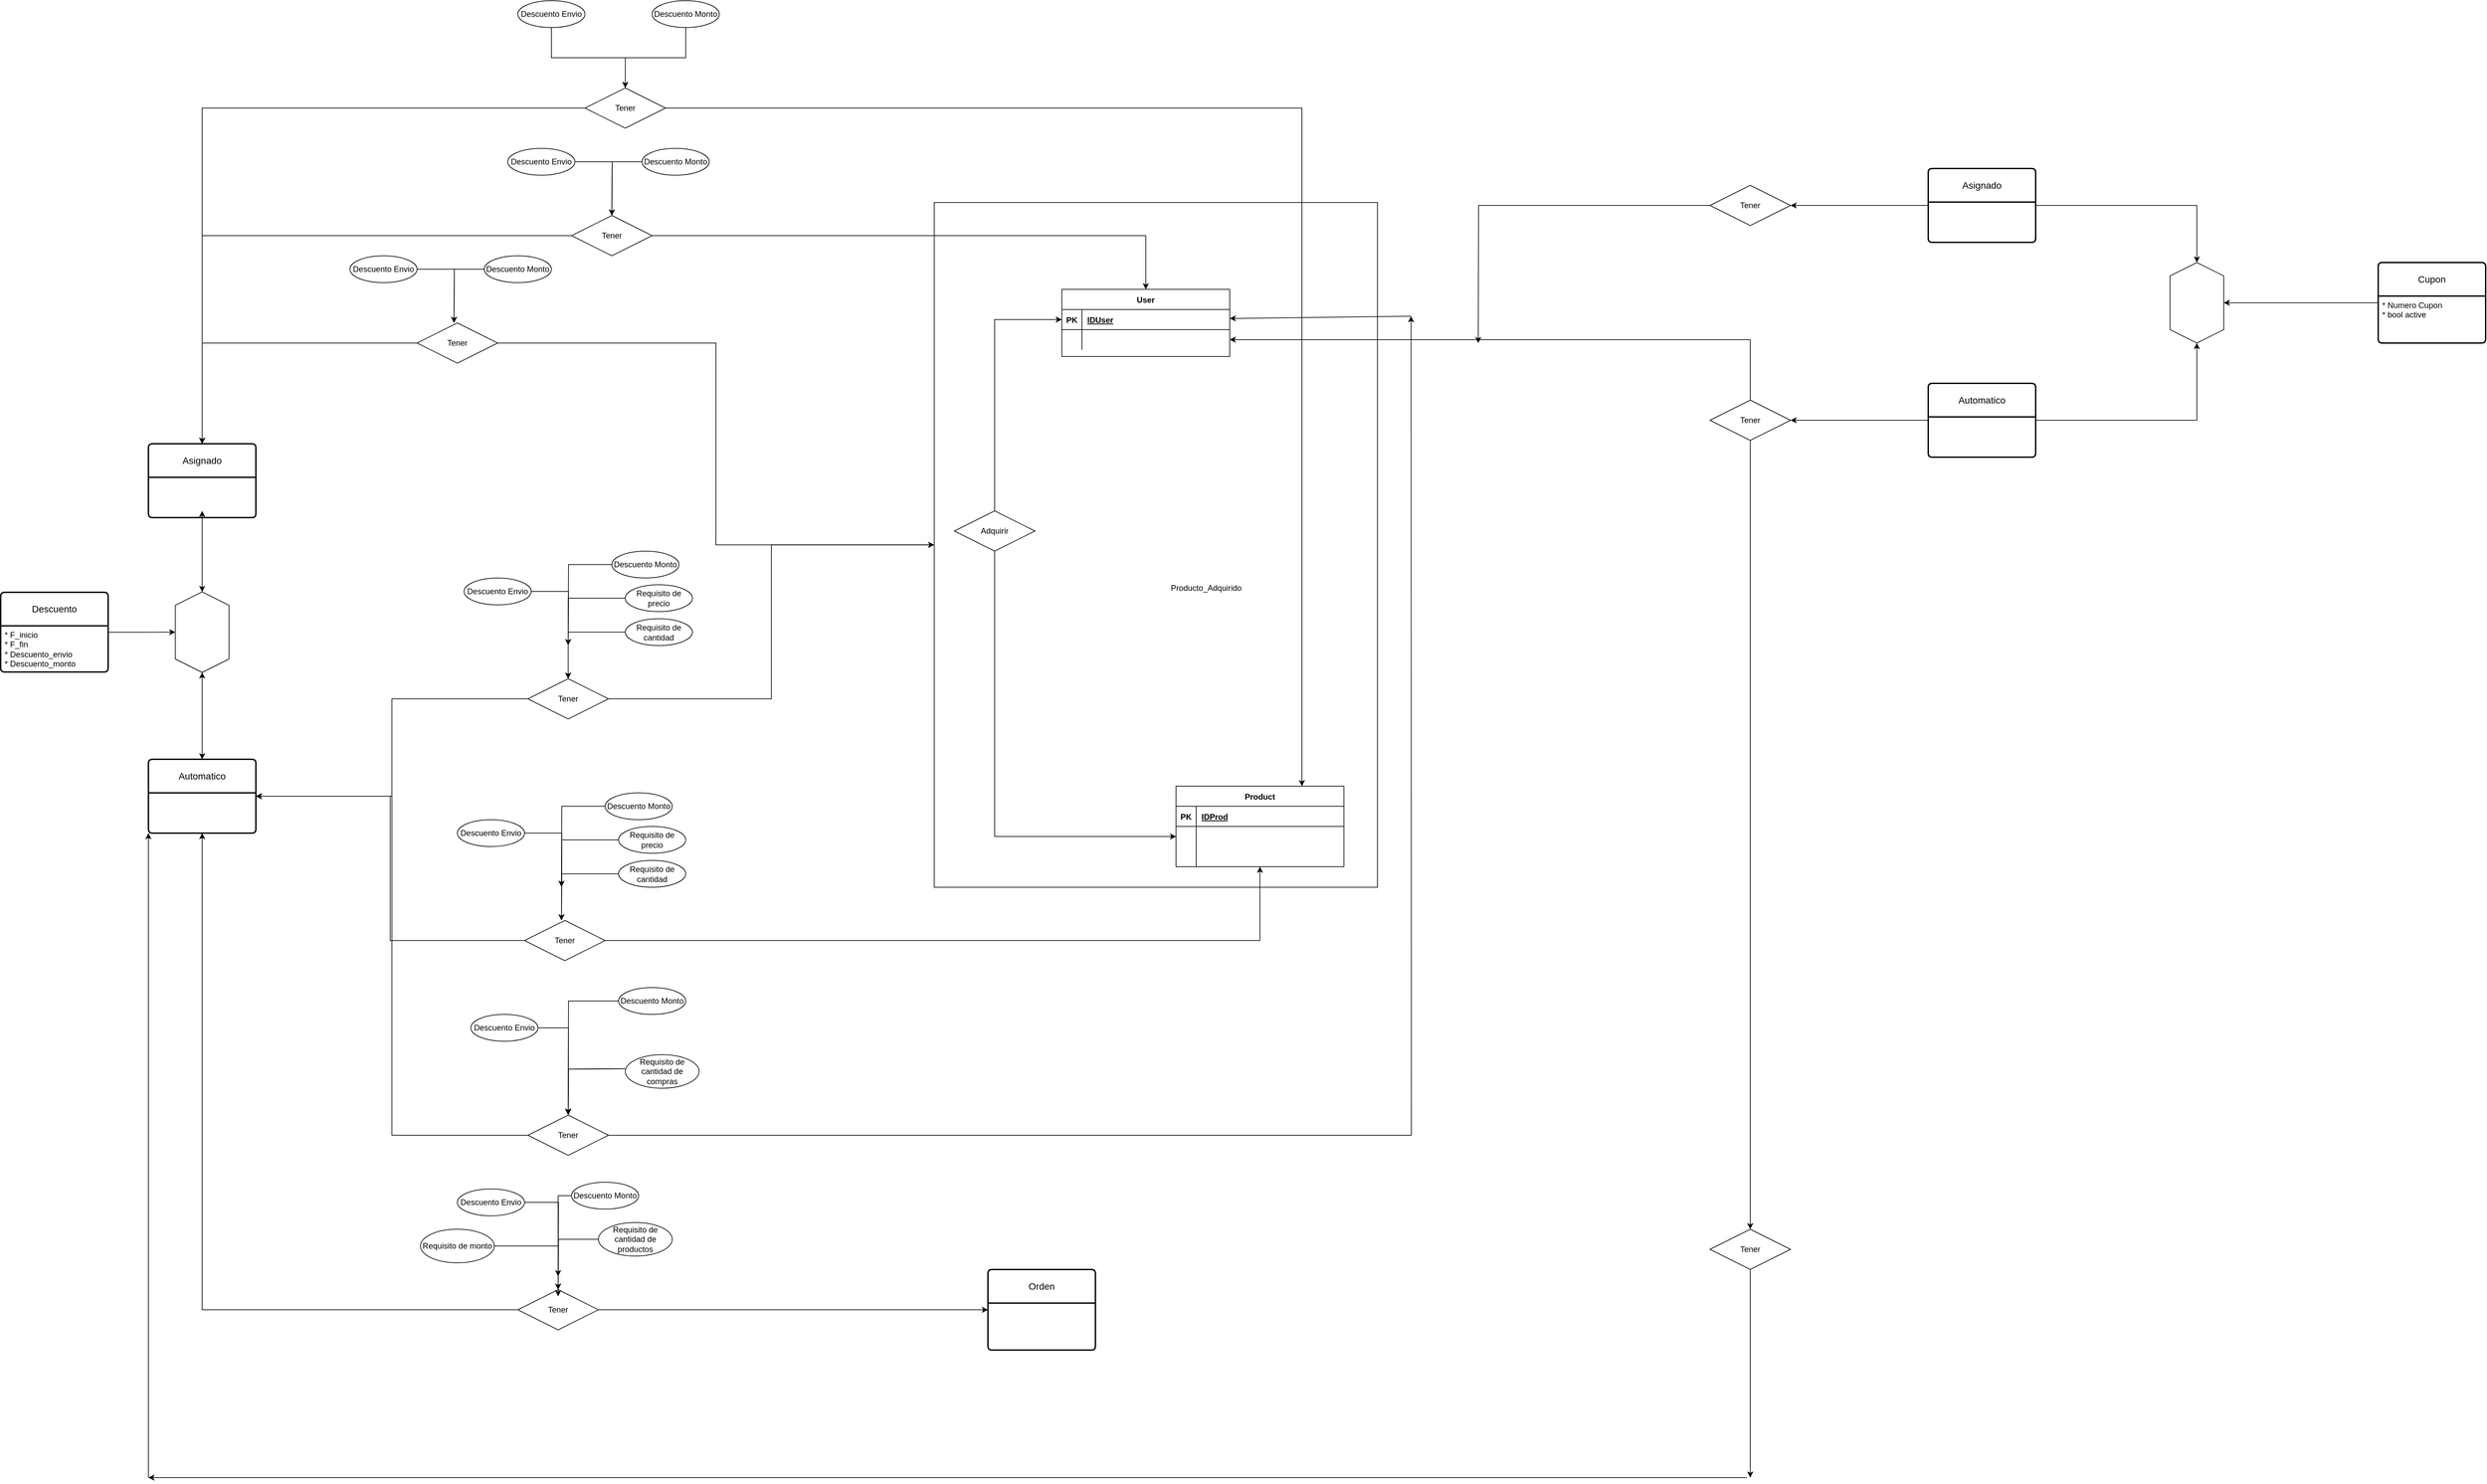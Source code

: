 <mxfile version="24.2.5" type="github">
  <diagram id="R2lEEEUBdFMjLlhIrx00" name="Page-1">
    <mxGraphModel dx="3993" dy="2333" grid="1" gridSize="10" guides="1" tooltips="1" connect="1" arrows="1" fold="1" page="1" pageScale="1" pageWidth="850" pageHeight="1100" math="0" shadow="0" extFonts="Permanent Marker^https://fonts.googleapis.com/css?family=Permanent+Marker">
      <root>
        <mxCell id="0" />
        <mxCell id="1" parent="0" />
        <mxCell id="C-vyLk0tnHw3VtMMgP7b-2" value="Product" style="shape=table;startSize=30;container=1;collapsible=1;childLayout=tableLayout;fixedRows=1;rowLines=0;fontStyle=1;align=center;resizeLast=1;" parent="1" vertex="1">
          <mxGeometry x="420" y="410" width="250" height="120" as="geometry" />
        </mxCell>
        <mxCell id="C-vyLk0tnHw3VtMMgP7b-3" value="" style="shape=partialRectangle;collapsible=0;dropTarget=0;pointerEvents=0;fillColor=none;points=[[0,0.5],[1,0.5]];portConstraint=eastwest;top=0;left=0;right=0;bottom=1;" parent="C-vyLk0tnHw3VtMMgP7b-2" vertex="1">
          <mxGeometry y="30" width="250" height="30" as="geometry" />
        </mxCell>
        <mxCell id="C-vyLk0tnHw3VtMMgP7b-4" value="PK" style="shape=partialRectangle;overflow=hidden;connectable=0;fillColor=none;top=0;left=0;bottom=0;right=0;fontStyle=1;" parent="C-vyLk0tnHw3VtMMgP7b-3" vertex="1">
          <mxGeometry width="30" height="30" as="geometry">
            <mxRectangle width="30" height="30" as="alternateBounds" />
          </mxGeometry>
        </mxCell>
        <mxCell id="C-vyLk0tnHw3VtMMgP7b-5" value="IDProd" style="shape=partialRectangle;overflow=hidden;connectable=0;fillColor=none;top=0;left=0;bottom=0;right=0;align=left;spacingLeft=6;fontStyle=5;" parent="C-vyLk0tnHw3VtMMgP7b-3" vertex="1">
          <mxGeometry x="30" width="220" height="30" as="geometry">
            <mxRectangle width="220" height="30" as="alternateBounds" />
          </mxGeometry>
        </mxCell>
        <mxCell id="C-vyLk0tnHw3VtMMgP7b-6" value="" style="shape=partialRectangle;collapsible=0;dropTarget=0;pointerEvents=0;fillColor=none;points=[[0,0.5],[1,0.5]];portConstraint=eastwest;top=0;left=0;right=0;bottom=0;" parent="C-vyLk0tnHw3VtMMgP7b-2" vertex="1">
          <mxGeometry y="60" width="250" height="30" as="geometry" />
        </mxCell>
        <mxCell id="C-vyLk0tnHw3VtMMgP7b-7" value="" style="shape=partialRectangle;overflow=hidden;connectable=0;fillColor=none;top=0;left=0;bottom=0;right=0;" parent="C-vyLk0tnHw3VtMMgP7b-6" vertex="1">
          <mxGeometry width="30" height="30" as="geometry">
            <mxRectangle width="30" height="30" as="alternateBounds" />
          </mxGeometry>
        </mxCell>
        <mxCell id="C-vyLk0tnHw3VtMMgP7b-8" value="" style="shape=partialRectangle;overflow=hidden;connectable=0;fillColor=none;top=0;left=0;bottom=0;right=0;align=left;spacingLeft=6;" parent="C-vyLk0tnHw3VtMMgP7b-6" vertex="1">
          <mxGeometry x="30" width="220" height="30" as="geometry">
            <mxRectangle width="220" height="30" as="alternateBounds" />
          </mxGeometry>
        </mxCell>
        <mxCell id="C-vyLk0tnHw3VtMMgP7b-9" value="" style="shape=partialRectangle;collapsible=0;dropTarget=0;pointerEvents=0;fillColor=none;points=[[0,0.5],[1,0.5]];portConstraint=eastwest;top=0;left=0;right=0;bottom=0;" parent="C-vyLk0tnHw3VtMMgP7b-2" vertex="1">
          <mxGeometry y="90" width="250" height="30" as="geometry" />
        </mxCell>
        <mxCell id="C-vyLk0tnHw3VtMMgP7b-10" value="" style="shape=partialRectangle;overflow=hidden;connectable=0;fillColor=none;top=0;left=0;bottom=0;right=0;" parent="C-vyLk0tnHw3VtMMgP7b-9" vertex="1">
          <mxGeometry width="30" height="30" as="geometry">
            <mxRectangle width="30" height="30" as="alternateBounds" />
          </mxGeometry>
        </mxCell>
        <mxCell id="C-vyLk0tnHw3VtMMgP7b-11" value="" style="shape=partialRectangle;overflow=hidden;connectable=0;fillColor=none;top=0;left=0;bottom=0;right=0;align=left;spacingLeft=6;" parent="C-vyLk0tnHw3VtMMgP7b-9" vertex="1">
          <mxGeometry x="30" width="220" height="30" as="geometry">
            <mxRectangle width="220" height="30" as="alternateBounds" />
          </mxGeometry>
        </mxCell>
        <mxCell id="C-vyLk0tnHw3VtMMgP7b-23" value="User" style="shape=table;startSize=30;container=1;collapsible=1;childLayout=tableLayout;fixedRows=1;rowLines=0;fontStyle=1;align=center;resizeLast=1;" parent="1" vertex="1">
          <mxGeometry x="250" y="-330" width="250" height="100" as="geometry" />
        </mxCell>
        <mxCell id="C-vyLk0tnHw3VtMMgP7b-24" value="" style="shape=partialRectangle;collapsible=0;dropTarget=0;pointerEvents=0;fillColor=none;points=[[0,0.5],[1,0.5]];portConstraint=eastwest;top=0;left=0;right=0;bottom=1;" parent="C-vyLk0tnHw3VtMMgP7b-23" vertex="1">
          <mxGeometry y="30" width="250" height="30" as="geometry" />
        </mxCell>
        <mxCell id="C-vyLk0tnHw3VtMMgP7b-25" value="PK" style="shape=partialRectangle;overflow=hidden;connectable=0;fillColor=none;top=0;left=0;bottom=0;right=0;fontStyle=1;" parent="C-vyLk0tnHw3VtMMgP7b-24" vertex="1">
          <mxGeometry width="30" height="30" as="geometry">
            <mxRectangle width="30" height="30" as="alternateBounds" />
          </mxGeometry>
        </mxCell>
        <mxCell id="C-vyLk0tnHw3VtMMgP7b-26" value="IDUser" style="shape=partialRectangle;overflow=hidden;connectable=0;fillColor=none;top=0;left=0;bottom=0;right=0;align=left;spacingLeft=6;fontStyle=5;" parent="C-vyLk0tnHw3VtMMgP7b-24" vertex="1">
          <mxGeometry x="30" width="220" height="30" as="geometry">
            <mxRectangle width="220" height="30" as="alternateBounds" />
          </mxGeometry>
        </mxCell>
        <mxCell id="C-vyLk0tnHw3VtMMgP7b-27" value="" style="shape=partialRectangle;collapsible=0;dropTarget=0;pointerEvents=0;fillColor=none;points=[[0,0.5],[1,0.5]];portConstraint=eastwest;top=0;left=0;right=0;bottom=0;" parent="C-vyLk0tnHw3VtMMgP7b-23" vertex="1">
          <mxGeometry y="60" width="250" height="30" as="geometry" />
        </mxCell>
        <mxCell id="C-vyLk0tnHw3VtMMgP7b-28" value="" style="shape=partialRectangle;overflow=hidden;connectable=0;fillColor=none;top=0;left=0;bottom=0;right=0;" parent="C-vyLk0tnHw3VtMMgP7b-27" vertex="1">
          <mxGeometry width="30" height="30" as="geometry">
            <mxRectangle width="30" height="30" as="alternateBounds" />
          </mxGeometry>
        </mxCell>
        <mxCell id="C-vyLk0tnHw3VtMMgP7b-29" value="" style="shape=partialRectangle;overflow=hidden;connectable=0;fillColor=none;top=0;left=0;bottom=0;right=0;align=left;spacingLeft=6;" parent="C-vyLk0tnHw3VtMMgP7b-27" vertex="1">
          <mxGeometry x="30" width="220" height="30" as="geometry">
            <mxRectangle width="220" height="30" as="alternateBounds" />
          </mxGeometry>
        </mxCell>
        <mxCell id="joyKX0jnolx2iXbsey3s-9" style="edgeStyle=orthogonalEdgeStyle;rounded=0;orthogonalLoop=1;jettySize=auto;html=1;" edge="1" parent="1" source="joyKX0jnolx2iXbsey3s-1" target="C-vyLk0tnHw3VtMMgP7b-24">
          <mxGeometry relative="1" as="geometry" />
        </mxCell>
        <mxCell id="joyKX0jnolx2iXbsey3s-44" style="edgeStyle=orthogonalEdgeStyle;rounded=0;orthogonalLoop=1;jettySize=auto;html=1;" edge="1" parent="1" source="joyKX0jnolx2iXbsey3s-1" target="C-vyLk0tnHw3VtMMgP7b-6">
          <mxGeometry relative="1" as="geometry" />
        </mxCell>
        <mxCell id="joyKX0jnolx2iXbsey3s-1" value="Adquirir" style="shape=rhombus;perimeter=rhombusPerimeter;whiteSpace=wrap;html=1;align=center;" vertex="1" parent="1">
          <mxGeometry x="90" width="120" height="60" as="geometry" />
        </mxCell>
        <mxCell id="joyKX0jnolx2iXbsey3s-7" value="Producto_Adquirido" style="text;html=1;align=center;verticalAlign=middle;whiteSpace=wrap;rounded=0;" vertex="1" parent="1">
          <mxGeometry x="410" y="100" width="110" height="30" as="geometry" />
        </mxCell>
        <mxCell id="joyKX0jnolx2iXbsey3s-6" value="" style="rounded=0;whiteSpace=wrap;html=1;fillColor=none;" vertex="1" parent="1">
          <mxGeometry x="60" y="-459.37" width="660" height="1020" as="geometry" />
        </mxCell>
        <mxCell id="joyKX0jnolx2iXbsey3s-32" style="edgeStyle=orthogonalEdgeStyle;rounded=0;orthogonalLoop=1;jettySize=auto;html=1;" edge="1" parent="1" source="joyKX0jnolx2iXbsey3s-23" target="joyKX0jnolx2iXbsey3s-31">
          <mxGeometry relative="1" as="geometry" />
        </mxCell>
        <mxCell id="joyKX0jnolx2iXbsey3s-23" value="Descuento" style="swimlane;childLayout=stackLayout;horizontal=1;startSize=50;horizontalStack=0;rounded=1;fontSize=14;fontStyle=0;strokeWidth=2;resizeParent=0;resizeLast=1;shadow=0;dashed=0;align=center;arcSize=4;whiteSpace=wrap;html=1;" vertex="1" parent="1">
          <mxGeometry x="-1330" y="121.25" width="160" height="118.75" as="geometry" />
        </mxCell>
        <mxCell id="joyKX0jnolx2iXbsey3s-24" value="* F_inicio&lt;div&gt;* F_fin&lt;/div&gt;&lt;div&gt;&lt;div&gt;* Descuento_envio&lt;/div&gt;&lt;div&gt;* Descuento_monto&lt;/div&gt;&lt;/div&gt;" style="align=left;strokeColor=none;fillColor=none;spacingLeft=4;fontSize=12;verticalAlign=top;resizable=0;rotatable=0;part=1;html=1;" vertex="1" parent="joyKX0jnolx2iXbsey3s-23">
          <mxGeometry y="50" width="160" height="68.75" as="geometry" />
        </mxCell>
        <mxCell id="joyKX0jnolx2iXbsey3s-37" style="edgeStyle=orthogonalEdgeStyle;rounded=0;orthogonalLoop=1;jettySize=auto;html=1;" edge="1" parent="1" source="joyKX0jnolx2iXbsey3s-25" target="joyKX0jnolx2iXbsey3s-31">
          <mxGeometry relative="1" as="geometry" />
        </mxCell>
        <mxCell id="joyKX0jnolx2iXbsey3s-25" value="Asignado" style="swimlane;childLayout=stackLayout;horizontal=1;startSize=50;horizontalStack=0;rounded=1;fontSize=14;fontStyle=0;strokeWidth=2;resizeParent=0;resizeLast=1;shadow=0;dashed=0;align=center;arcSize=4;whiteSpace=wrap;html=1;" vertex="1" parent="1">
          <mxGeometry x="-1110" y="-100" width="160" height="110" as="geometry" />
        </mxCell>
        <mxCell id="joyKX0jnolx2iXbsey3s-36" style="edgeStyle=orthogonalEdgeStyle;rounded=0;orthogonalLoop=1;jettySize=auto;html=1;" edge="1" parent="1" source="joyKX0jnolx2iXbsey3s-27" target="joyKX0jnolx2iXbsey3s-31">
          <mxGeometry relative="1" as="geometry" />
        </mxCell>
        <mxCell id="joyKX0jnolx2iXbsey3s-27" value="Automatico" style="swimlane;childLayout=stackLayout;horizontal=1;startSize=50;horizontalStack=0;rounded=1;fontSize=14;fontStyle=0;strokeWidth=2;resizeParent=0;resizeLast=1;shadow=0;dashed=0;align=center;arcSize=4;whiteSpace=wrap;html=1;" vertex="1" parent="1">
          <mxGeometry x="-1110" y="370" width="160" height="110" as="geometry" />
        </mxCell>
        <mxCell id="joyKX0jnolx2iXbsey3s-35" style="edgeStyle=orthogonalEdgeStyle;rounded=0;orthogonalLoop=1;jettySize=auto;html=1;" edge="1" parent="1" source="joyKX0jnolx2iXbsey3s-31">
          <mxGeometry relative="1" as="geometry">
            <mxPoint x="-1030" y="370" as="targetPoint" />
          </mxGeometry>
        </mxCell>
        <mxCell id="joyKX0jnolx2iXbsey3s-38" style="edgeStyle=orthogonalEdgeStyle;rounded=0;orthogonalLoop=1;jettySize=auto;html=1;" edge="1" parent="1" source="joyKX0jnolx2iXbsey3s-31">
          <mxGeometry relative="1" as="geometry">
            <mxPoint x="-1030.0" as="targetPoint" />
          </mxGeometry>
        </mxCell>
        <mxCell id="joyKX0jnolx2iXbsey3s-31" value="" style="shape=hexagon;perimeter=hexagonPerimeter2;whiteSpace=wrap;html=1;fixedSize=1;rotation=-90;" vertex="1" parent="1">
          <mxGeometry x="-1090" y="140.63" width="120" height="80" as="geometry" />
        </mxCell>
        <mxCell id="joyKX0jnolx2iXbsey3s-48" style="edgeStyle=orthogonalEdgeStyle;rounded=0;orthogonalLoop=1;jettySize=auto;html=1;" edge="1" parent="1" source="joyKX0jnolx2iXbsey3s-42" target="joyKX0jnolx2iXbsey3s-6">
          <mxGeometry relative="1" as="geometry" />
        </mxCell>
        <mxCell id="joyKX0jnolx2iXbsey3s-49" style="edgeStyle=orthogonalEdgeStyle;rounded=0;orthogonalLoop=1;jettySize=auto;html=1;" edge="1" parent="1" source="joyKX0jnolx2iXbsey3s-42" target="joyKX0jnolx2iXbsey3s-25">
          <mxGeometry relative="1" as="geometry" />
        </mxCell>
        <mxCell id="joyKX0jnolx2iXbsey3s-42" value="Tener" style="shape=rhombus;perimeter=rhombusPerimeter;whiteSpace=wrap;html=1;align=center;" vertex="1" parent="1">
          <mxGeometry x="-710" y="-280" width="120" height="60" as="geometry" />
        </mxCell>
        <mxCell id="joyKX0jnolx2iXbsey3s-51" style="edgeStyle=orthogonalEdgeStyle;rounded=0;orthogonalLoop=1;jettySize=auto;html=1;entryX=0.5;entryY=0;entryDx=0;entryDy=0;" edge="1" parent="1" source="joyKX0jnolx2iXbsey3s-50" target="C-vyLk0tnHw3VtMMgP7b-23">
          <mxGeometry relative="1" as="geometry" />
        </mxCell>
        <mxCell id="joyKX0jnolx2iXbsey3s-52" style="edgeStyle=orthogonalEdgeStyle;rounded=0;orthogonalLoop=1;jettySize=auto;html=1;" edge="1" parent="1" source="joyKX0jnolx2iXbsey3s-50" target="joyKX0jnolx2iXbsey3s-25">
          <mxGeometry relative="1" as="geometry" />
        </mxCell>
        <mxCell id="joyKX0jnolx2iXbsey3s-50" value="Tener" style="shape=rhombus;perimeter=rhombusPerimeter;whiteSpace=wrap;html=1;align=center;" vertex="1" parent="1">
          <mxGeometry x="-480" y="-440" width="120" height="60" as="geometry" />
        </mxCell>
        <mxCell id="joyKX0jnolx2iXbsey3s-54" style="edgeStyle=orthogonalEdgeStyle;rounded=0;orthogonalLoop=1;jettySize=auto;html=1;entryX=0.75;entryY=0;entryDx=0;entryDy=0;" edge="1" parent="1" source="joyKX0jnolx2iXbsey3s-53" target="C-vyLk0tnHw3VtMMgP7b-2">
          <mxGeometry relative="1" as="geometry">
            <mxPoint x="730" y="330" as="targetPoint" />
          </mxGeometry>
        </mxCell>
        <mxCell id="joyKX0jnolx2iXbsey3s-55" style="edgeStyle=orthogonalEdgeStyle;rounded=0;orthogonalLoop=1;jettySize=auto;html=1;" edge="1" parent="1" source="joyKX0jnolx2iXbsey3s-53" target="joyKX0jnolx2iXbsey3s-25">
          <mxGeometry relative="1" as="geometry" />
        </mxCell>
        <mxCell id="joyKX0jnolx2iXbsey3s-53" value="Tener" style="shape=rhombus;perimeter=rhombusPerimeter;whiteSpace=wrap;html=1;align=center;" vertex="1" parent="1">
          <mxGeometry x="-460" y="-630" width="120" height="60" as="geometry" />
        </mxCell>
        <mxCell id="joyKX0jnolx2iXbsey3s-63" style="edgeStyle=orthogonalEdgeStyle;rounded=0;orthogonalLoop=1;jettySize=auto;html=1;entryX=1;entryY=0.5;entryDx=0;entryDy=0;" edge="1" parent="1" source="joyKX0jnolx2iXbsey3s-56" target="joyKX0jnolx2iXbsey3s-27">
          <mxGeometry relative="1" as="geometry" />
        </mxCell>
        <mxCell id="joyKX0jnolx2iXbsey3s-65" style="edgeStyle=orthogonalEdgeStyle;rounded=0;orthogonalLoop=1;jettySize=auto;html=1;" edge="1" parent="1" source="joyKX0jnolx2iXbsey3s-56">
          <mxGeometry relative="1" as="geometry">
            <mxPoint x="770" y="-290" as="targetPoint" />
          </mxGeometry>
        </mxCell>
        <mxCell id="joyKX0jnolx2iXbsey3s-56" value="Tener" style="shape=rhombus;perimeter=rhombusPerimeter;whiteSpace=wrap;html=1;align=center;" vertex="1" parent="1">
          <mxGeometry x="-545" y="900" width="120" height="60" as="geometry" />
        </mxCell>
        <mxCell id="joyKX0jnolx2iXbsey3s-61" style="edgeStyle=orthogonalEdgeStyle;rounded=0;orthogonalLoop=1;jettySize=auto;html=1;entryX=1;entryY=0.5;entryDx=0;entryDy=0;" edge="1" parent="1" source="joyKX0jnolx2iXbsey3s-57" target="joyKX0jnolx2iXbsey3s-27">
          <mxGeometry relative="1" as="geometry" />
        </mxCell>
        <mxCell id="joyKX0jnolx2iXbsey3s-64" style="edgeStyle=orthogonalEdgeStyle;rounded=0;orthogonalLoop=1;jettySize=auto;html=1;" edge="1" parent="1" source="joyKX0jnolx2iXbsey3s-57" target="C-vyLk0tnHw3VtMMgP7b-2">
          <mxGeometry relative="1" as="geometry" />
        </mxCell>
        <mxCell id="joyKX0jnolx2iXbsey3s-57" value="Tener" style="shape=rhombus;perimeter=rhombusPerimeter;whiteSpace=wrap;html=1;align=center;" vertex="1" parent="1">
          <mxGeometry x="-550" y="610" width="120" height="60" as="geometry" />
        </mxCell>
        <mxCell id="joyKX0jnolx2iXbsey3s-59" style="edgeStyle=orthogonalEdgeStyle;rounded=0;orthogonalLoop=1;jettySize=auto;html=1;" edge="1" parent="1" source="joyKX0jnolx2iXbsey3s-58" target="joyKX0jnolx2iXbsey3s-6">
          <mxGeometry relative="1" as="geometry" />
        </mxCell>
        <mxCell id="joyKX0jnolx2iXbsey3s-60" style="edgeStyle=orthogonalEdgeStyle;rounded=0;orthogonalLoop=1;jettySize=auto;html=1;entryX=1;entryY=0.5;entryDx=0;entryDy=0;" edge="1" parent="1" source="joyKX0jnolx2iXbsey3s-58" target="joyKX0jnolx2iXbsey3s-27">
          <mxGeometry relative="1" as="geometry" />
        </mxCell>
        <mxCell id="joyKX0jnolx2iXbsey3s-58" value="Tener" style="shape=rhombus;perimeter=rhombusPerimeter;whiteSpace=wrap;html=1;align=center;" vertex="1" parent="1">
          <mxGeometry x="-545" y="250" width="120" height="60" as="geometry" />
        </mxCell>
        <mxCell id="joyKX0jnolx2iXbsey3s-66" value="" style="endArrow=classic;html=1;rounded=0;" edge="1" parent="1" target="C-vyLk0tnHw3VtMMgP7b-24">
          <mxGeometry width="50" height="50" relative="1" as="geometry">
            <mxPoint x="770" y="-290" as="sourcePoint" />
            <mxPoint x="-10" y="190" as="targetPoint" />
          </mxGeometry>
        </mxCell>
        <mxCell id="joyKX0jnolx2iXbsey3s-67" value="Orden" style="swimlane;childLayout=stackLayout;horizontal=1;startSize=50;horizontalStack=0;rounded=1;fontSize=14;fontStyle=0;strokeWidth=2;resizeParent=0;resizeLast=1;shadow=0;dashed=0;align=center;arcSize=4;whiteSpace=wrap;html=1;" vertex="1" parent="1">
          <mxGeometry x="140" y="1130" width="160" height="120" as="geometry" />
        </mxCell>
        <mxCell id="joyKX0jnolx2iXbsey3s-82" style="edgeStyle=orthogonalEdgeStyle;rounded=0;orthogonalLoop=1;jettySize=auto;html=1;" edge="1" parent="1" source="joyKX0jnolx2iXbsey3s-79" target="joyKX0jnolx2iXbsey3s-67">
          <mxGeometry relative="1" as="geometry" />
        </mxCell>
        <mxCell id="joyKX0jnolx2iXbsey3s-83" style="edgeStyle=orthogonalEdgeStyle;rounded=0;orthogonalLoop=1;jettySize=auto;html=1;entryX=0.5;entryY=1;entryDx=0;entryDy=0;" edge="1" parent="1" source="joyKX0jnolx2iXbsey3s-79" target="joyKX0jnolx2iXbsey3s-27">
          <mxGeometry relative="1" as="geometry" />
        </mxCell>
        <mxCell id="joyKX0jnolx2iXbsey3s-79" value="Tener" style="shape=rhombus;perimeter=rhombusPerimeter;whiteSpace=wrap;html=1;align=center;" vertex="1" parent="1">
          <mxGeometry x="-560" y="1160" width="120" height="60" as="geometry" />
        </mxCell>
        <mxCell id="joyKX0jnolx2iXbsey3s-88" style="edgeStyle=orthogonalEdgeStyle;rounded=0;orthogonalLoop=1;jettySize=auto;html=1;entryX=0.5;entryY=0;entryDx=0;entryDy=0;" edge="1" parent="1" source="joyKX0jnolx2iXbsey3s-84" target="joyKX0jnolx2iXbsey3s-53">
          <mxGeometry relative="1" as="geometry" />
        </mxCell>
        <mxCell id="joyKX0jnolx2iXbsey3s-84" value="Descuento Envio" style="ellipse;whiteSpace=wrap;html=1;align=center;" vertex="1" parent="1">
          <mxGeometry x="-560" y="-760" width="100" height="40" as="geometry" />
        </mxCell>
        <mxCell id="joyKX0jnolx2iXbsey3s-86" style="edgeStyle=orthogonalEdgeStyle;rounded=0;orthogonalLoop=1;jettySize=auto;html=1;" edge="1" parent="1" source="joyKX0jnolx2iXbsey3s-85" target="joyKX0jnolx2iXbsey3s-53">
          <mxGeometry relative="1" as="geometry" />
        </mxCell>
        <mxCell id="joyKX0jnolx2iXbsey3s-85" value="Descuento Monto" style="ellipse;whiteSpace=wrap;html=1;align=center;" vertex="1" parent="1">
          <mxGeometry x="-360" y="-760" width="100" height="40" as="geometry" />
        </mxCell>
        <mxCell id="joyKX0jnolx2iXbsey3s-89" style="edgeStyle=orthogonalEdgeStyle;rounded=0;orthogonalLoop=1;jettySize=auto;html=1;entryX=0.5;entryY=0;entryDx=0;entryDy=0;" edge="1" parent="1" source="joyKX0jnolx2iXbsey3s-90">
          <mxGeometry relative="1" as="geometry">
            <mxPoint x="-420" y="-440" as="targetPoint" />
          </mxGeometry>
        </mxCell>
        <mxCell id="joyKX0jnolx2iXbsey3s-90" value="Descuento Envio" style="ellipse;whiteSpace=wrap;html=1;align=center;" vertex="1" parent="1">
          <mxGeometry x="-575" y="-540" width="100" height="40" as="geometry" />
        </mxCell>
        <mxCell id="joyKX0jnolx2iXbsey3s-91" style="edgeStyle=orthogonalEdgeStyle;rounded=0;orthogonalLoop=1;jettySize=auto;html=1;" edge="1" parent="1" source="joyKX0jnolx2iXbsey3s-92">
          <mxGeometry relative="1" as="geometry">
            <mxPoint x="-420" y="-440" as="targetPoint" />
          </mxGeometry>
        </mxCell>
        <mxCell id="joyKX0jnolx2iXbsey3s-92" value="Descuento Monto" style="ellipse;whiteSpace=wrap;html=1;align=center;" vertex="1" parent="1">
          <mxGeometry x="-375" y="-540" width="100" height="40" as="geometry" />
        </mxCell>
        <mxCell id="joyKX0jnolx2iXbsey3s-93" style="edgeStyle=orthogonalEdgeStyle;rounded=0;orthogonalLoop=1;jettySize=auto;html=1;entryX=0.5;entryY=0;entryDx=0;entryDy=0;" edge="1" parent="1" source="joyKX0jnolx2iXbsey3s-94">
          <mxGeometry relative="1" as="geometry">
            <mxPoint x="-655" y="-280" as="targetPoint" />
          </mxGeometry>
        </mxCell>
        <mxCell id="joyKX0jnolx2iXbsey3s-94" value="Descuento Envio" style="ellipse;whiteSpace=wrap;html=1;align=center;" vertex="1" parent="1">
          <mxGeometry x="-810" y="-380" width="100" height="40" as="geometry" />
        </mxCell>
        <mxCell id="joyKX0jnolx2iXbsey3s-95" style="edgeStyle=orthogonalEdgeStyle;rounded=0;orthogonalLoop=1;jettySize=auto;html=1;" edge="1" parent="1" source="joyKX0jnolx2iXbsey3s-96">
          <mxGeometry relative="1" as="geometry">
            <mxPoint x="-655" y="-280" as="targetPoint" />
          </mxGeometry>
        </mxCell>
        <mxCell id="joyKX0jnolx2iXbsey3s-96" value="Descuento Monto" style="ellipse;whiteSpace=wrap;html=1;align=center;" vertex="1" parent="1">
          <mxGeometry x="-610" y="-380" width="100" height="40" as="geometry" />
        </mxCell>
        <mxCell id="joyKX0jnolx2iXbsey3s-97" style="edgeStyle=orthogonalEdgeStyle;rounded=0;orthogonalLoop=1;jettySize=auto;html=1;entryX=0.5;entryY=0;entryDx=0;entryDy=0;" edge="1" parent="1" source="joyKX0jnolx2iXbsey3s-98">
          <mxGeometry relative="1" as="geometry">
            <mxPoint x="-485" y="200" as="targetPoint" />
          </mxGeometry>
        </mxCell>
        <mxCell id="joyKX0jnolx2iXbsey3s-98" value="Descuento Envio" style="ellipse;whiteSpace=wrap;html=1;align=center;" vertex="1" parent="1">
          <mxGeometry x="-640" y="100" width="100" height="40" as="geometry" />
        </mxCell>
        <mxCell id="joyKX0jnolx2iXbsey3s-99" style="edgeStyle=orthogonalEdgeStyle;rounded=0;orthogonalLoop=1;jettySize=auto;html=1;" edge="1" parent="1" source="joyKX0jnolx2iXbsey3s-100">
          <mxGeometry relative="1" as="geometry">
            <mxPoint x="-485" y="200" as="targetPoint" />
          </mxGeometry>
        </mxCell>
        <mxCell id="joyKX0jnolx2iXbsey3s-100" value="Descuento Monto" style="ellipse;whiteSpace=wrap;html=1;align=center;" vertex="1" parent="1">
          <mxGeometry x="-420" y="60" width="100" height="40" as="geometry" />
        </mxCell>
        <mxCell id="joyKX0jnolx2iXbsey3s-102" style="edgeStyle=orthogonalEdgeStyle;rounded=0;orthogonalLoop=1;jettySize=auto;html=1;" edge="1" parent="1" source="joyKX0jnolx2iXbsey3s-101" target="joyKX0jnolx2iXbsey3s-58">
          <mxGeometry relative="1" as="geometry" />
        </mxCell>
        <mxCell id="joyKX0jnolx2iXbsey3s-101" value="Requisito de precio" style="ellipse;whiteSpace=wrap;html=1;align=center;" vertex="1" parent="1">
          <mxGeometry x="-400" y="110" width="100" height="40" as="geometry" />
        </mxCell>
        <mxCell id="joyKX0jnolx2iXbsey3s-103" style="edgeStyle=orthogonalEdgeStyle;rounded=0;orthogonalLoop=1;jettySize=auto;html=1;entryX=0.5;entryY=0;entryDx=0;entryDy=0;" edge="1" parent="1" source="joyKX0jnolx2iXbsey3s-104">
          <mxGeometry relative="1" as="geometry">
            <mxPoint x="-495" y="560" as="targetPoint" />
          </mxGeometry>
        </mxCell>
        <mxCell id="joyKX0jnolx2iXbsey3s-104" value="Descuento Envio" style="ellipse;whiteSpace=wrap;html=1;align=center;" vertex="1" parent="1">
          <mxGeometry x="-650" y="460" width="100" height="40" as="geometry" />
        </mxCell>
        <mxCell id="joyKX0jnolx2iXbsey3s-105" style="edgeStyle=orthogonalEdgeStyle;rounded=0;orthogonalLoop=1;jettySize=auto;html=1;" edge="1" parent="1" source="joyKX0jnolx2iXbsey3s-106">
          <mxGeometry relative="1" as="geometry">
            <mxPoint x="-495" y="560" as="targetPoint" />
          </mxGeometry>
        </mxCell>
        <mxCell id="joyKX0jnolx2iXbsey3s-106" value="Descuento Monto" style="ellipse;whiteSpace=wrap;html=1;align=center;" vertex="1" parent="1">
          <mxGeometry x="-430" y="420" width="100" height="40" as="geometry" />
        </mxCell>
        <mxCell id="joyKX0jnolx2iXbsey3s-107" style="edgeStyle=orthogonalEdgeStyle;rounded=0;orthogonalLoop=1;jettySize=auto;html=1;" edge="1" parent="1" source="joyKX0jnolx2iXbsey3s-108">
          <mxGeometry relative="1" as="geometry">
            <mxPoint x="-495" y="610" as="targetPoint" />
          </mxGeometry>
        </mxCell>
        <mxCell id="joyKX0jnolx2iXbsey3s-108" value="Requisito de precio" style="ellipse;whiteSpace=wrap;html=1;align=center;" vertex="1" parent="1">
          <mxGeometry x="-410" y="470" width="100" height="40" as="geometry" />
        </mxCell>
        <mxCell id="joyKX0jnolx2iXbsey3s-110" style="edgeStyle=orthogonalEdgeStyle;rounded=0;orthogonalLoop=1;jettySize=auto;html=1;entryX=0.5;entryY=0;entryDx=0;entryDy=0;" edge="1" parent="1" source="joyKX0jnolx2iXbsey3s-109" target="joyKX0jnolx2iXbsey3s-58">
          <mxGeometry relative="1" as="geometry" />
        </mxCell>
        <mxCell id="joyKX0jnolx2iXbsey3s-109" value="Requisito de cantidad" style="ellipse;whiteSpace=wrap;html=1;align=center;" vertex="1" parent="1">
          <mxGeometry x="-400" y="160.63" width="100" height="40" as="geometry" />
        </mxCell>
        <mxCell id="joyKX0jnolx2iXbsey3s-111" style="edgeStyle=orthogonalEdgeStyle;rounded=0;orthogonalLoop=1;jettySize=auto;html=1;entryX=0.5;entryY=0;entryDx=0;entryDy=0;" edge="1" parent="1" source="joyKX0jnolx2iXbsey3s-112">
          <mxGeometry relative="1" as="geometry">
            <mxPoint x="-495" y="610" as="targetPoint" />
          </mxGeometry>
        </mxCell>
        <mxCell id="joyKX0jnolx2iXbsey3s-112" value="Requisito de cantidad" style="ellipse;whiteSpace=wrap;html=1;align=center;" vertex="1" parent="1">
          <mxGeometry x="-410" y="520.63" width="100" height="40" as="geometry" />
        </mxCell>
        <mxCell id="joyKX0jnolx2iXbsey3s-113" style="edgeStyle=orthogonalEdgeStyle;rounded=0;orthogonalLoop=1;jettySize=auto;html=1;entryX=0.5;entryY=0;entryDx=0;entryDy=0;" edge="1" parent="1" source="joyKX0jnolx2iXbsey3s-114">
          <mxGeometry relative="1" as="geometry">
            <mxPoint x="-485" y="899.37" as="targetPoint" />
          </mxGeometry>
        </mxCell>
        <mxCell id="joyKX0jnolx2iXbsey3s-114" value="Descuento Envio" style="ellipse;whiteSpace=wrap;html=1;align=center;" vertex="1" parent="1">
          <mxGeometry x="-630" y="750" width="100" height="40" as="geometry" />
        </mxCell>
        <mxCell id="joyKX0jnolx2iXbsey3s-115" style="edgeStyle=orthogonalEdgeStyle;rounded=0;orthogonalLoop=1;jettySize=auto;html=1;" edge="1" parent="1" source="joyKX0jnolx2iXbsey3s-116">
          <mxGeometry relative="1" as="geometry">
            <mxPoint x="-485" y="899.37" as="targetPoint" />
          </mxGeometry>
        </mxCell>
        <mxCell id="joyKX0jnolx2iXbsey3s-116" value="Descuento Monto" style="ellipse;whiteSpace=wrap;html=1;align=center;" vertex="1" parent="1">
          <mxGeometry x="-410" y="710" width="100" height="40" as="geometry" />
        </mxCell>
        <mxCell id="joyKX0jnolx2iXbsey3s-118" value="Requisito de cantidad de compras" style="ellipse;whiteSpace=wrap;html=1;align=center;" vertex="1" parent="1">
          <mxGeometry x="-400" y="810" width="110" height="50" as="geometry" />
        </mxCell>
        <mxCell id="joyKX0jnolx2iXbsey3s-120" style="edgeStyle=orthogonalEdgeStyle;rounded=0;orthogonalLoop=1;jettySize=auto;html=1;entryX=0.5;entryY=0;entryDx=0;entryDy=0;" edge="1" parent="1">
          <mxGeometry relative="1" as="geometry">
            <mxPoint x="-485" y="900" as="targetPoint" />
            <mxPoint x="-400" y="831" as="sourcePoint" />
          </mxGeometry>
        </mxCell>
        <mxCell id="joyKX0jnolx2iXbsey3s-121" style="edgeStyle=orthogonalEdgeStyle;rounded=0;orthogonalLoop=1;jettySize=auto;html=1;entryX=0.5;entryY=0;entryDx=0;entryDy=0;" edge="1" parent="1">
          <mxGeometry relative="1" as="geometry">
            <mxPoint x="-485" y="900" as="targetPoint" />
            <mxPoint x="-400" y="831" as="sourcePoint" />
          </mxGeometry>
        </mxCell>
        <mxCell id="joyKX0jnolx2iXbsey3s-130" style="edgeStyle=orthogonalEdgeStyle;rounded=0;orthogonalLoop=1;jettySize=auto;html=1;" edge="1" parent="1" source="joyKX0jnolx2iXbsey3s-122">
          <mxGeometry relative="1" as="geometry">
            <mxPoint x="-500" y="1160" as="targetPoint" />
          </mxGeometry>
        </mxCell>
        <mxCell id="joyKX0jnolx2iXbsey3s-122" value="Descuento Envio" style="ellipse;whiteSpace=wrap;html=1;align=center;" vertex="1" parent="1">
          <mxGeometry x="-650" y="1010" width="100" height="40" as="geometry" />
        </mxCell>
        <mxCell id="joyKX0jnolx2iXbsey3s-129" style="edgeStyle=orthogonalEdgeStyle;rounded=0;orthogonalLoop=1;jettySize=auto;html=1;" edge="1" parent="1" source="joyKX0jnolx2iXbsey3s-123">
          <mxGeometry relative="1" as="geometry">
            <mxPoint x="-500" y="1140" as="targetPoint" />
          </mxGeometry>
        </mxCell>
        <mxCell id="joyKX0jnolx2iXbsey3s-123" value="Descuento Monto" style="ellipse;whiteSpace=wrap;html=1;align=center;" vertex="1" parent="1">
          <mxGeometry x="-480" y="1000" width="100" height="40" as="geometry" />
        </mxCell>
        <mxCell id="joyKX0jnolx2iXbsey3s-128" style="edgeStyle=orthogonalEdgeStyle;rounded=0;orthogonalLoop=1;jettySize=auto;html=1;" edge="1" parent="1" source="joyKX0jnolx2iXbsey3s-124">
          <mxGeometry relative="1" as="geometry">
            <mxPoint x="-500" y="1170" as="targetPoint" />
          </mxGeometry>
        </mxCell>
        <mxCell id="joyKX0jnolx2iXbsey3s-124" value="Requisito de cantidad de productos" style="ellipse;whiteSpace=wrap;html=1;align=center;" vertex="1" parent="1">
          <mxGeometry x="-440" y="1060" width="110" height="50" as="geometry" />
        </mxCell>
        <mxCell id="joyKX0jnolx2iXbsey3s-127" style="edgeStyle=orthogonalEdgeStyle;rounded=0;orthogonalLoop=1;jettySize=auto;html=1;entryX=0.5;entryY=0;entryDx=0;entryDy=0;" edge="1" parent="1" source="joyKX0jnolx2iXbsey3s-125" target="joyKX0jnolx2iXbsey3s-79">
          <mxGeometry relative="1" as="geometry" />
        </mxCell>
        <mxCell id="joyKX0jnolx2iXbsey3s-125" value="Requisito de monto" style="ellipse;whiteSpace=wrap;html=1;align=center;" vertex="1" parent="1">
          <mxGeometry x="-705" y="1070" width="110" height="50" as="geometry" />
        </mxCell>
        <mxCell id="joyKX0jnolx2iXbsey3s-143" style="edgeStyle=orthogonalEdgeStyle;rounded=0;orthogonalLoop=1;jettySize=auto;html=1;" edge="1" parent="1" source="joyKX0jnolx2iXbsey3s-131" target="joyKX0jnolx2iXbsey3s-133">
          <mxGeometry relative="1" as="geometry" />
        </mxCell>
        <mxCell id="joyKX0jnolx2iXbsey3s-131" value="Cupon" style="swimlane;childLayout=stackLayout;horizontal=1;startSize=50;horizontalStack=0;rounded=1;fontSize=14;fontStyle=0;strokeWidth=2;resizeParent=0;resizeLast=1;shadow=0;dashed=0;align=center;arcSize=4;whiteSpace=wrap;html=1;" vertex="1" parent="1">
          <mxGeometry x="2210" y="-370" width="160" height="120" as="geometry" />
        </mxCell>
        <mxCell id="joyKX0jnolx2iXbsey3s-132" value="* Numero Cupon&lt;div&gt;* bool active&lt;/div&gt;" style="align=left;strokeColor=none;fillColor=none;spacingLeft=4;fontSize=12;verticalAlign=top;resizable=0;rotatable=0;part=1;html=1;" vertex="1" parent="joyKX0jnolx2iXbsey3s-131">
          <mxGeometry y="50" width="160" height="70" as="geometry" />
        </mxCell>
        <mxCell id="joyKX0jnolx2iXbsey3s-133" value="" style="shape=hexagon;perimeter=hexagonPerimeter2;whiteSpace=wrap;html=1;fixedSize=1;rotation=-90;" vertex="1" parent="1">
          <mxGeometry x="1880" y="-350" width="120" height="80" as="geometry" />
        </mxCell>
        <mxCell id="joyKX0jnolx2iXbsey3s-142" style="edgeStyle=orthogonalEdgeStyle;rounded=0;orthogonalLoop=1;jettySize=auto;html=1;" edge="1" parent="1" source="joyKX0jnolx2iXbsey3s-134" target="joyKX0jnolx2iXbsey3s-137">
          <mxGeometry relative="1" as="geometry" />
        </mxCell>
        <mxCell id="joyKX0jnolx2iXbsey3s-147" style="edgeStyle=orthogonalEdgeStyle;rounded=0;orthogonalLoop=1;jettySize=auto;html=1;" edge="1" parent="1" source="joyKX0jnolx2iXbsey3s-134" target="joyKX0jnolx2iXbsey3s-133">
          <mxGeometry relative="1" as="geometry" />
        </mxCell>
        <mxCell id="joyKX0jnolx2iXbsey3s-134" value="Asignado" style="swimlane;childLayout=stackLayout;horizontal=1;startSize=50;horizontalStack=0;rounded=1;fontSize=14;fontStyle=0;strokeWidth=2;resizeParent=0;resizeLast=1;shadow=0;dashed=0;align=center;arcSize=4;whiteSpace=wrap;html=1;" vertex="1" parent="1">
          <mxGeometry x="1540" y="-510" width="160" height="110" as="geometry" />
        </mxCell>
        <mxCell id="joyKX0jnolx2iXbsey3s-141" style="edgeStyle=orthogonalEdgeStyle;rounded=0;orthogonalLoop=1;jettySize=auto;html=1;" edge="1" parent="1" source="joyKX0jnolx2iXbsey3s-135" target="joyKX0jnolx2iXbsey3s-138">
          <mxGeometry relative="1" as="geometry" />
        </mxCell>
        <mxCell id="joyKX0jnolx2iXbsey3s-146" style="edgeStyle=orthogonalEdgeStyle;rounded=0;orthogonalLoop=1;jettySize=auto;html=1;entryX=0;entryY=0.5;entryDx=0;entryDy=0;" edge="1" parent="1" source="joyKX0jnolx2iXbsey3s-135" target="joyKX0jnolx2iXbsey3s-133">
          <mxGeometry relative="1" as="geometry" />
        </mxCell>
        <mxCell id="joyKX0jnolx2iXbsey3s-135" value="Automatico" style="swimlane;childLayout=stackLayout;horizontal=1;startSize=50;horizontalStack=0;rounded=1;fontSize=14;fontStyle=0;strokeWidth=2;resizeParent=0;resizeLast=1;shadow=0;dashed=0;align=center;arcSize=4;whiteSpace=wrap;html=1;" vertex="1" parent="1">
          <mxGeometry x="1540" y="-190" width="160" height="110" as="geometry" />
        </mxCell>
        <mxCell id="joyKX0jnolx2iXbsey3s-150" style="edgeStyle=orthogonalEdgeStyle;rounded=0;orthogonalLoop=1;jettySize=auto;html=1;" edge="1" parent="1" source="joyKX0jnolx2iXbsey3s-137">
          <mxGeometry relative="1" as="geometry">
            <mxPoint x="870" y="-250" as="targetPoint" />
          </mxGeometry>
        </mxCell>
        <mxCell id="joyKX0jnolx2iXbsey3s-137" value="Tener" style="shape=rhombus;perimeter=rhombusPerimeter;whiteSpace=wrap;html=1;align=center;" vertex="1" parent="1">
          <mxGeometry x="1215" y="-485" width="120" height="60" as="geometry" />
        </mxCell>
        <mxCell id="joyKX0jnolx2iXbsey3s-149" style="edgeStyle=orthogonalEdgeStyle;rounded=0;orthogonalLoop=1;jettySize=auto;html=1;" edge="1" parent="1" source="joyKX0jnolx2iXbsey3s-138" target="C-vyLk0tnHw3VtMMgP7b-27">
          <mxGeometry relative="1" as="geometry" />
        </mxCell>
        <mxCell id="joyKX0jnolx2iXbsey3s-151" style="edgeStyle=orthogonalEdgeStyle;rounded=0;orthogonalLoop=1;jettySize=auto;html=1;" edge="1" parent="1" source="joyKX0jnolx2iXbsey3s-138" target="joyKX0jnolx2iXbsey3s-155">
          <mxGeometry relative="1" as="geometry">
            <mxPoint x="1275" y="1100" as="targetPoint" />
          </mxGeometry>
        </mxCell>
        <mxCell id="joyKX0jnolx2iXbsey3s-138" value="Tener" style="shape=rhombus;perimeter=rhombusPerimeter;whiteSpace=wrap;html=1;align=center;" vertex="1" parent="1">
          <mxGeometry x="1215" y="-165" width="120" height="60" as="geometry" />
        </mxCell>
        <mxCell id="joyKX0jnolx2iXbsey3s-153" value="" style="endArrow=classic;html=1;rounded=0;" edge="1" parent="1">
          <mxGeometry width="50" height="50" relative="1" as="geometry">
            <mxPoint x="1270" y="1440" as="sourcePoint" />
            <mxPoint x="-1110" y="1440" as="targetPoint" />
          </mxGeometry>
        </mxCell>
        <mxCell id="joyKX0jnolx2iXbsey3s-154" value="" style="endArrow=classic;html=1;rounded=0;entryX=0;entryY=1;entryDx=0;entryDy=0;" edge="1" parent="1" target="joyKX0jnolx2iXbsey3s-27">
          <mxGeometry width="50" height="50" relative="1" as="geometry">
            <mxPoint x="-1110" y="1440" as="sourcePoint" />
            <mxPoint x="490" y="630" as="targetPoint" />
          </mxGeometry>
        </mxCell>
        <mxCell id="joyKX0jnolx2iXbsey3s-156" style="edgeStyle=orthogonalEdgeStyle;rounded=0;orthogonalLoop=1;jettySize=auto;html=1;" edge="1" parent="1" source="joyKX0jnolx2iXbsey3s-155">
          <mxGeometry relative="1" as="geometry">
            <mxPoint x="1275" y="1440" as="targetPoint" />
          </mxGeometry>
        </mxCell>
        <mxCell id="joyKX0jnolx2iXbsey3s-155" value="Tener" style="shape=rhombus;perimeter=rhombusPerimeter;whiteSpace=wrap;html=1;align=center;" vertex="1" parent="1">
          <mxGeometry x="1215" y="1070" width="120" height="60" as="geometry" />
        </mxCell>
      </root>
    </mxGraphModel>
  </diagram>
</mxfile>
